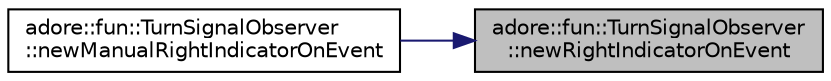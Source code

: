 digraph "adore::fun::TurnSignalObserver::newRightIndicatorOnEvent"
{
 // LATEX_PDF_SIZE
  edge [fontname="Helvetica",fontsize="10",labelfontname="Helvetica",labelfontsize="10"];
  node [fontname="Helvetica",fontsize="10",shape=record];
  rankdir="RL";
  Node1 [label="adore::fun::TurnSignalObserver\l::newRightIndicatorOnEvent",height=0.2,width=0.4,color="black", fillcolor="grey75", style="filled", fontcolor="black",tooltip=" "];
  Node1 -> Node2 [dir="back",color="midnightblue",fontsize="10",style="solid",fontname="Helvetica"];
  Node2 [label="adore::fun::TurnSignalObserver\l::newManualRightIndicatorOnEvent",height=0.2,width=0.4,color="black", fillcolor="white", style="filled",URL="$classadore_1_1fun_1_1TurnSignalObserver.html#a12fd223a6236ddaf4a33169c761c8e6b",tooltip=" "];
}
